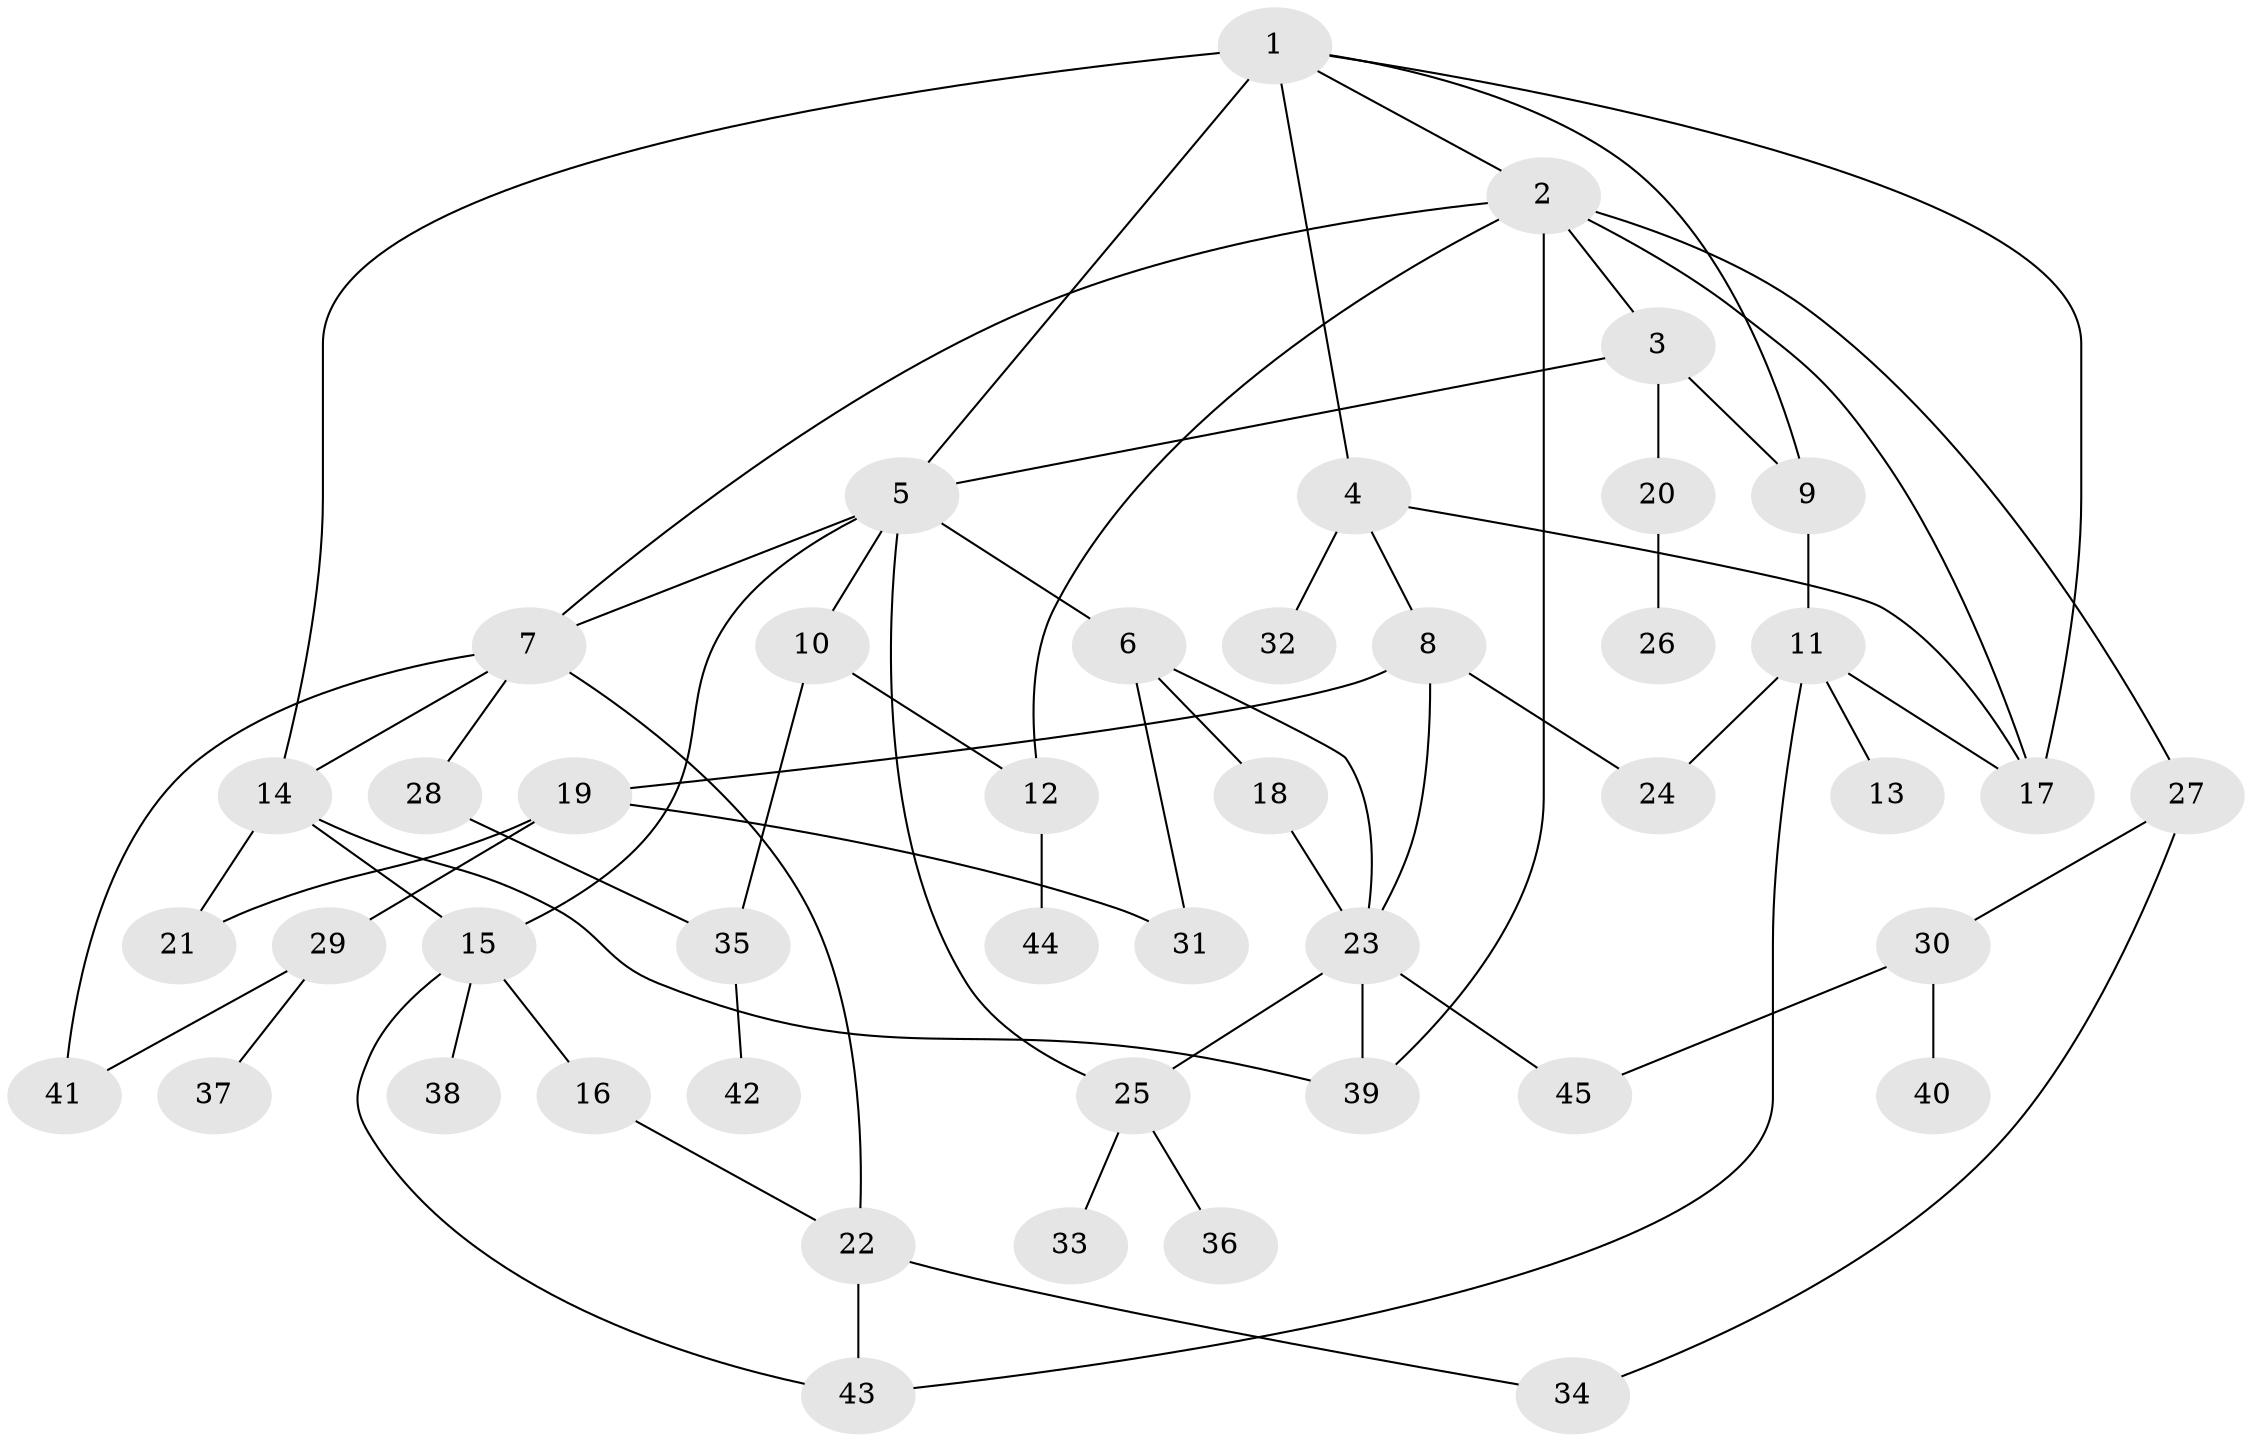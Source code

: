 // original degree distribution, {6: 0.013888888888888888, 3: 0.19444444444444445, 5: 0.06944444444444445, 4: 0.18055555555555555, 7: 0.027777777777777776, 1: 0.20833333333333334, 2: 0.3055555555555556}
// Generated by graph-tools (version 1.1) at 2025/48/03/04/25 22:48:49]
// undirected, 45 vertices, 68 edges
graph export_dot {
  node [color=gray90,style=filled];
  1;
  2;
  3;
  4;
  5;
  6;
  7;
  8;
  9;
  10;
  11;
  12;
  13;
  14;
  15;
  16;
  17;
  18;
  19;
  20;
  21;
  22;
  23;
  24;
  25;
  26;
  27;
  28;
  29;
  30;
  31;
  32;
  33;
  34;
  35;
  36;
  37;
  38;
  39;
  40;
  41;
  42;
  43;
  44;
  45;
  1 -- 2 [weight=1.0];
  1 -- 4 [weight=1.0];
  1 -- 5 [weight=1.0];
  1 -- 9 [weight=1.0];
  1 -- 14 [weight=1.0];
  1 -- 17 [weight=1.0];
  2 -- 3 [weight=1.0];
  2 -- 7 [weight=1.0];
  2 -- 12 [weight=1.0];
  2 -- 17 [weight=1.0];
  2 -- 27 [weight=1.0];
  2 -- 39 [weight=1.0];
  3 -- 5 [weight=1.0];
  3 -- 9 [weight=1.0];
  3 -- 20 [weight=1.0];
  4 -- 8 [weight=1.0];
  4 -- 17 [weight=1.0];
  4 -- 32 [weight=1.0];
  5 -- 6 [weight=1.0];
  5 -- 7 [weight=1.0];
  5 -- 10 [weight=1.0];
  5 -- 15 [weight=1.0];
  5 -- 25 [weight=1.0];
  6 -- 18 [weight=1.0];
  6 -- 23 [weight=1.0];
  6 -- 31 [weight=1.0];
  7 -- 14 [weight=1.0];
  7 -- 22 [weight=1.0];
  7 -- 28 [weight=1.0];
  7 -- 41 [weight=1.0];
  8 -- 19 [weight=1.0];
  8 -- 23 [weight=1.0];
  8 -- 24 [weight=1.0];
  9 -- 11 [weight=1.0];
  10 -- 12 [weight=1.0];
  10 -- 35 [weight=1.0];
  11 -- 13 [weight=1.0];
  11 -- 17 [weight=1.0];
  11 -- 24 [weight=1.0];
  11 -- 43 [weight=1.0];
  12 -- 44 [weight=1.0];
  14 -- 15 [weight=2.0];
  14 -- 21 [weight=1.0];
  14 -- 39 [weight=1.0];
  15 -- 16 [weight=1.0];
  15 -- 38 [weight=1.0];
  15 -- 43 [weight=1.0];
  16 -- 22 [weight=1.0];
  18 -- 23 [weight=2.0];
  19 -- 21 [weight=1.0];
  19 -- 29 [weight=1.0];
  19 -- 31 [weight=1.0];
  20 -- 26 [weight=1.0];
  22 -- 34 [weight=1.0];
  22 -- 43 [weight=1.0];
  23 -- 25 [weight=1.0];
  23 -- 39 [weight=1.0];
  23 -- 45 [weight=1.0];
  25 -- 33 [weight=1.0];
  25 -- 36 [weight=1.0];
  27 -- 30 [weight=1.0];
  27 -- 34 [weight=1.0];
  28 -- 35 [weight=1.0];
  29 -- 37 [weight=1.0];
  29 -- 41 [weight=1.0];
  30 -- 40 [weight=1.0];
  30 -- 45 [weight=1.0];
  35 -- 42 [weight=1.0];
}
